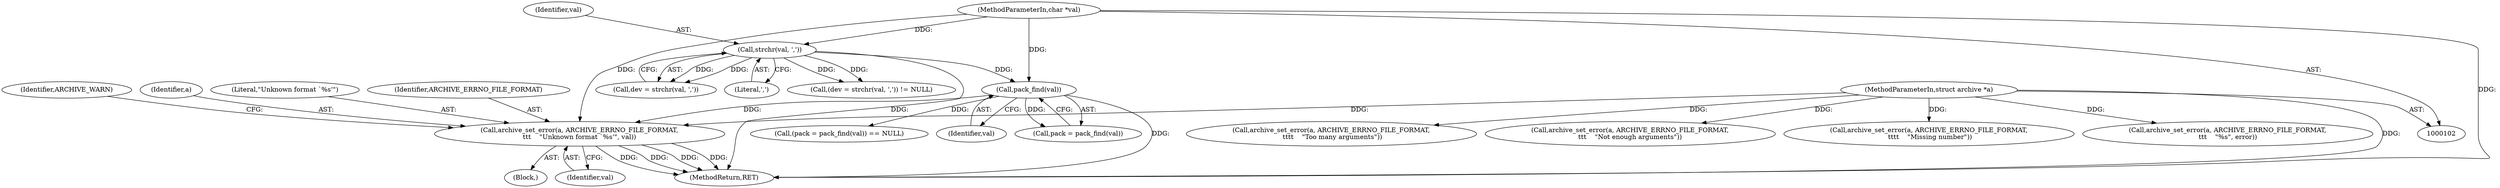 digraph "0_libarchive_a550daeecf6bc689ade371349892ea17b5b97c77@pointer" {
"1000145" [label="(Call,archive_set_error(a, ARCHIVE_ERRNO_FILE_FORMAT,\n\t\t\t    \"Unknown format `%s'\", val))"];
"1000104" [label="(MethodParameterIn,struct archive *a)"];
"1000141" [label="(Call,pack_find(val))"];
"1000127" [label="(Call,strchr(val, ','))"];
"1000105" [label="(MethodParameterIn,char *val)"];
"1000124" [label="(Call,(dev = strchr(val, ',')) != NULL)"];
"1000192" [label="(Call,archive_set_error(a, ARCHIVE_ERRNO_FILE_FORMAT,\n \t\t\t\t    \"Too many arguments\"))"];
"1000128" [label="(Identifier,val)"];
"1000141" [label="(Call,pack_find(val))"];
"1000203" [label="(Call,archive_set_error(a, ARCHIVE_ERRNO_FILE_FORMAT,\n\t\t\t    \"Not enough arguments\"))"];
"1000125" [label="(Call,dev = strchr(val, ','))"];
"1000142" [label="(Identifier,val)"];
"1000105" [label="(MethodParameterIn,char *val)"];
"1000145" [label="(Call,archive_set_error(a, ARCHIVE_ERRNO_FILE_FORMAT,\n\t\t\t    \"Unknown format `%s'\", val))"];
"1000171" [label="(Call,archive_set_error(a, ARCHIVE_ERRNO_FILE_FORMAT,\n \t\t\t\t    \"Missing number\"))"];
"1000129" [label="(Literal,',')"];
"1000138" [label="(Call,(pack = pack_find(val)) == NULL)"];
"1000127" [label="(Call,strchr(val, ','))"];
"1000144" [label="(Block,)"];
"1000146" [label="(Identifier,a)"];
"1000221" [label="(Call,archive_set_error(a, ARCHIVE_ERRNO_FILE_FORMAT,\n\t\t\t    \"%s\", error))"];
"1000139" [label="(Call,pack = pack_find(val))"];
"1000148" [label="(Literal,\"Unknown format `%s'\")"];
"1000149" [label="(Identifier,val)"];
"1000243" [label="(MethodReturn,RET)"];
"1000147" [label="(Identifier,ARCHIVE_ERRNO_FILE_FORMAT)"];
"1000104" [label="(MethodParameterIn,struct archive *a)"];
"1000151" [label="(Identifier,ARCHIVE_WARN)"];
"1000145" -> "1000144"  [label="AST: "];
"1000145" -> "1000149"  [label="CFG: "];
"1000146" -> "1000145"  [label="AST: "];
"1000147" -> "1000145"  [label="AST: "];
"1000148" -> "1000145"  [label="AST: "];
"1000149" -> "1000145"  [label="AST: "];
"1000151" -> "1000145"  [label="CFG: "];
"1000145" -> "1000243"  [label="DDG: "];
"1000145" -> "1000243"  [label="DDG: "];
"1000145" -> "1000243"  [label="DDG: "];
"1000145" -> "1000243"  [label="DDG: "];
"1000104" -> "1000145"  [label="DDG: "];
"1000141" -> "1000145"  [label="DDG: "];
"1000105" -> "1000145"  [label="DDG: "];
"1000104" -> "1000102"  [label="AST: "];
"1000104" -> "1000243"  [label="DDG: "];
"1000104" -> "1000171"  [label="DDG: "];
"1000104" -> "1000192"  [label="DDG: "];
"1000104" -> "1000203"  [label="DDG: "];
"1000104" -> "1000221"  [label="DDG: "];
"1000141" -> "1000139"  [label="AST: "];
"1000141" -> "1000142"  [label="CFG: "];
"1000142" -> "1000141"  [label="AST: "];
"1000139" -> "1000141"  [label="CFG: "];
"1000141" -> "1000243"  [label="DDG: "];
"1000141" -> "1000138"  [label="DDG: "];
"1000141" -> "1000139"  [label="DDG: "];
"1000127" -> "1000141"  [label="DDG: "];
"1000105" -> "1000141"  [label="DDG: "];
"1000127" -> "1000125"  [label="AST: "];
"1000127" -> "1000129"  [label="CFG: "];
"1000128" -> "1000127"  [label="AST: "];
"1000129" -> "1000127"  [label="AST: "];
"1000125" -> "1000127"  [label="CFG: "];
"1000127" -> "1000243"  [label="DDG: "];
"1000127" -> "1000124"  [label="DDG: "];
"1000127" -> "1000124"  [label="DDG: "];
"1000127" -> "1000125"  [label="DDG: "];
"1000127" -> "1000125"  [label="DDG: "];
"1000105" -> "1000127"  [label="DDG: "];
"1000105" -> "1000102"  [label="AST: "];
"1000105" -> "1000243"  [label="DDG: "];
}
